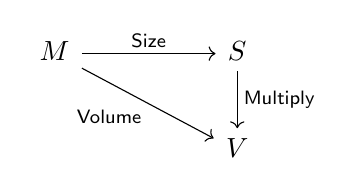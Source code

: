 \begin{tikzcd}
   M  \arrow[rr,"\mathsf{Size}"] \arrow[ddrr, "\mathsf{Volume}"'] & & S \arrow[dd, "\mathsf{Multiply}"] \\[-15pt]
   & & \\
    & & V
\end{tikzcd}
